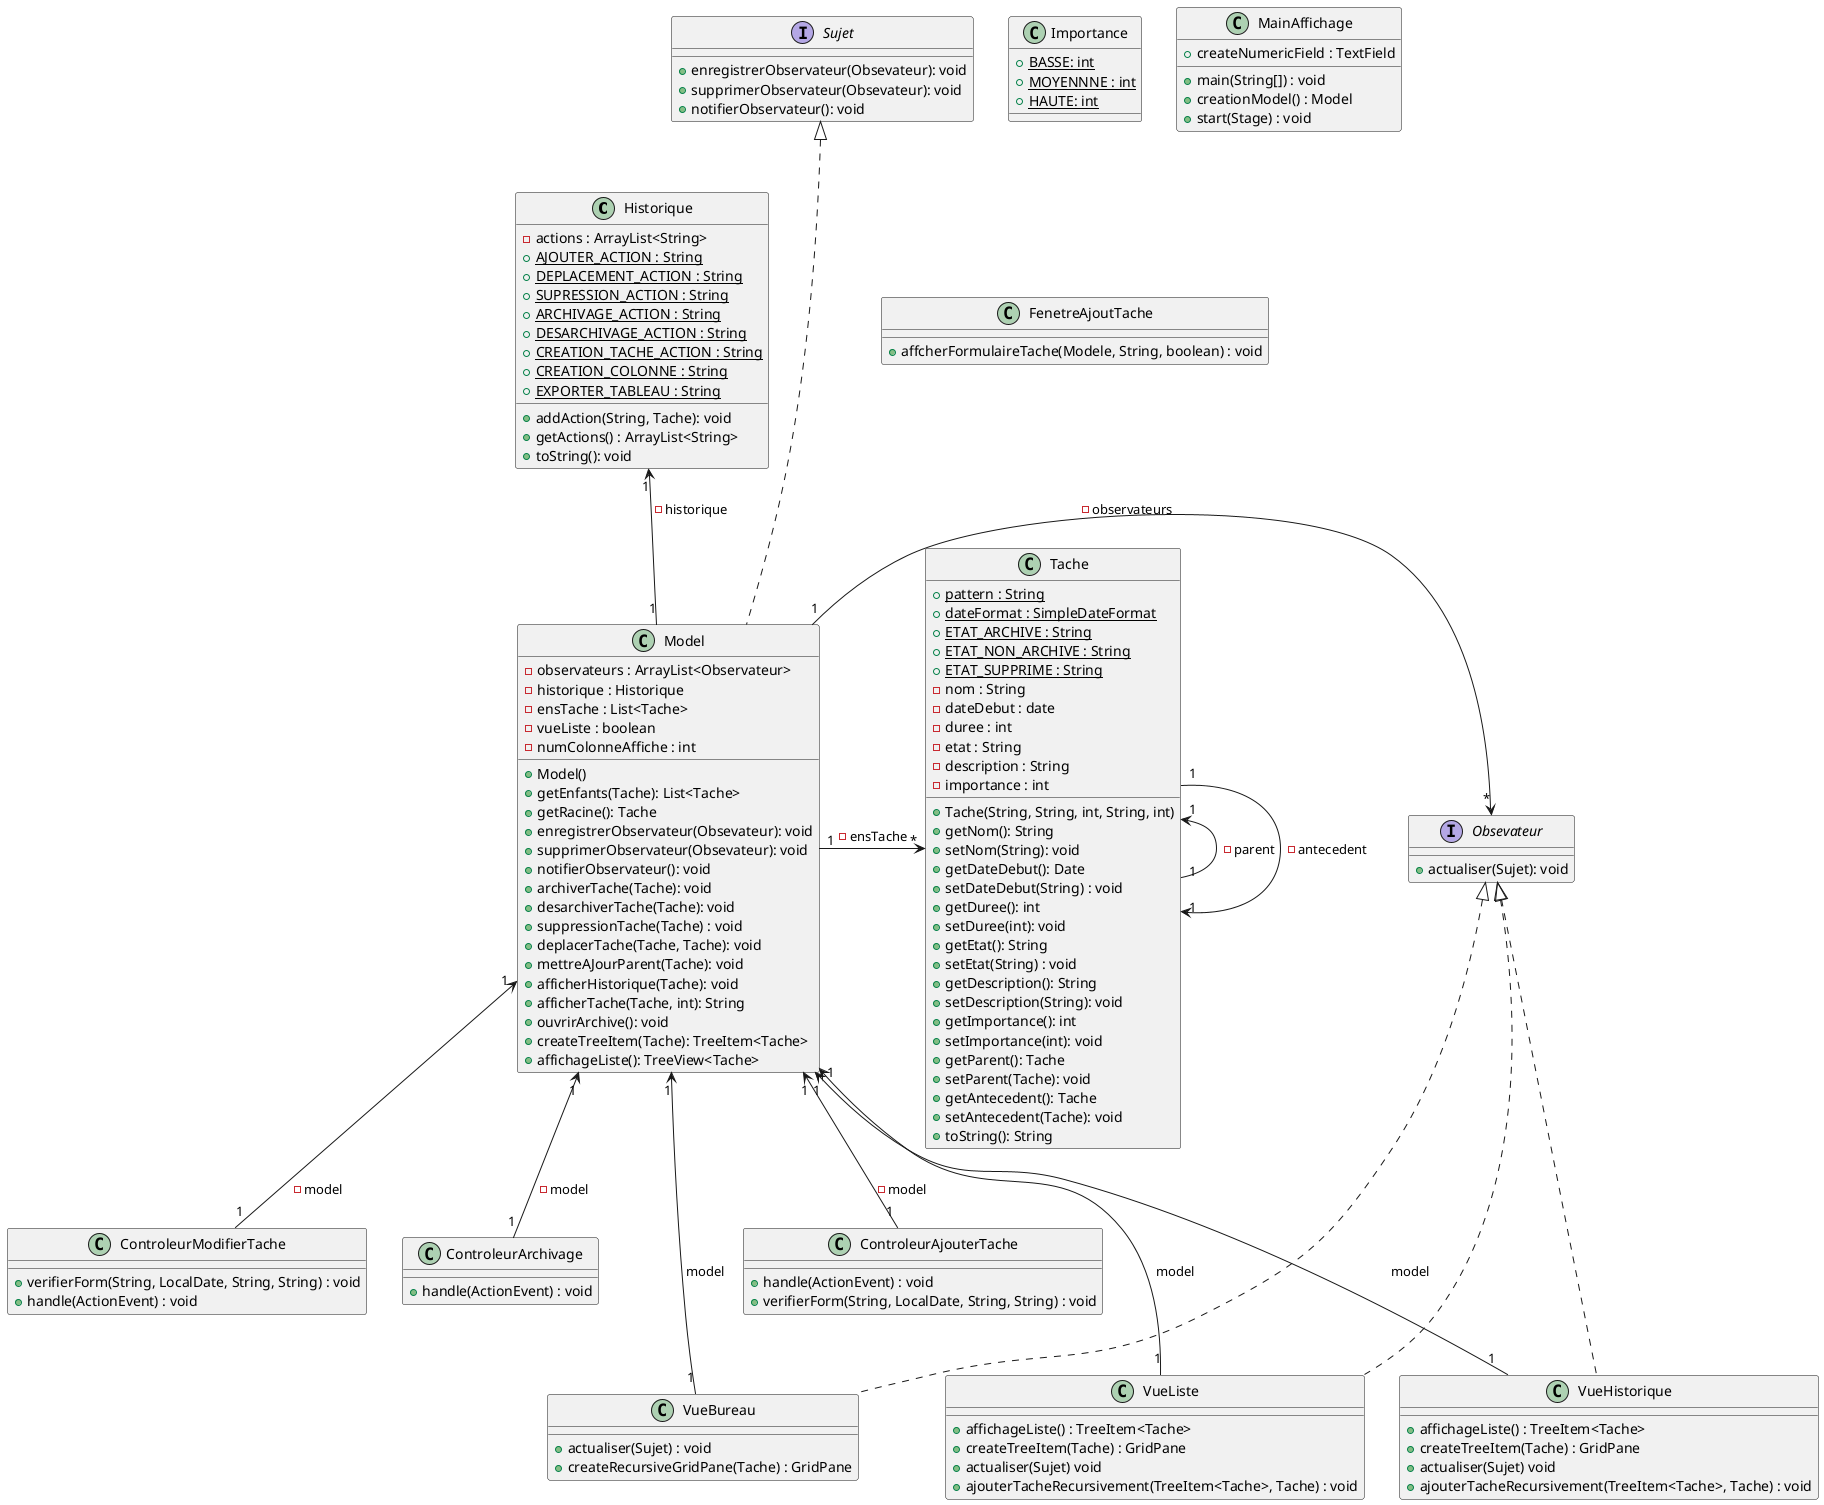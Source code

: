 @startuml



class Historique{
  - actions : ArrayList<String>
  + {static} AJOUTER_ACTION : String
  + {static} DEPLACEMENT_ACTION : String
  + {static} SUPRESSION_ACTION : String
  + {static} ARCHIVAGE_ACTION : String
  + {static} DESARCHIVAGE_ACTION : String
  + {static} CREATION_TACHE_ACTION : String
  + {static} CREATION_COLONNE : String
  + {static} EXPORTER_TABLEAU : String
  + addAction(String, Tache): void
  + getActions() : ArrayList<String>
  + toString(): void
}

class Importance{
  +{static} BASSE: int 
  +{static} MOYENNNE : int
  +{static} HAUTE: int
}

interface Sujet{
  + enregistrerObservateur(Obsevateur): void
  + supprimerObservateur(Obsevateur): void
  + notifierObservateur(): void
}

interface Obsevateur{
  +actualiser(Sujet): void
}


class VueBureau{
  +actualiser(Sujet) : void
  + createRecursiveGridPane(Tache) : GridPane
}

class VueListe{

  + affichageListe() : TreeItem<Tache>
  + createTreeItem(Tache) : GridPane
  + actualiser(Sujet) void
  + ajouterTacheRecursivement(TreeItem<Tache>, Tache) : void
}

class VueHistorique{

  + affichageListe() : TreeItem<Tache>
  + createTreeItem(Tache) : GridPane
  + actualiser(Sujet) void
  + ajouterTacheRecursivement(TreeItem<Tache>, Tache) : void
}


class Model{
  - observateurs : ArrayList<Observateur>
  - historique : Historique
  - ensTache : List<Tache>
  - vueListe : boolean
  - numColonneAffiche : int
  
  + Model()
  + getEnfants(Tache): List<Tache>
  + getRacine(): Tache
  + enregistrerObservateur(Obsevateur): void
  + supprimerObservateur(Obsevateur): void
  + notifierObservateur(): void
  + archiverTache(Tache): void
  + desarchiverTache(Tache): void
  + suppressionTache(Tache) : void
  + deplacerTache(Tache, Tache): void
  + mettreAJourParent(Tache): void
  + afficherHistorique(Tache): void
  + afficherTache(Tache, int): String
  + ouvrirArchive(): void
  + createTreeItem(Tache): TreeItem<Tache>
  + affichageListe(): TreeView<Tache>
}

class MainAffichage{
  + main(String[]) : void
  + creationModel() : Model
  + createNumericField : TextField
  + start(Stage) : void
}

class FenetreAjoutTache{
  + affcherFormulaireTache(Modele, String, boolean) : void
}

class ControleurAjouterTache{
  + handle(ActionEvent) : void
  + verifierForm(String, LocalDate, String, String) : void
}
class ControleurModifierTache{
  + verifierForm(String, LocalDate, String, String) : void
  + handle(ActionEvent) : void
}
class ControleurArchivage{
  + handle(ActionEvent) : void
}


class Tache{
  +{static} pattern : String
  +{static} dateFormat : SimpleDateFormat
  +{static} ETAT_ARCHIVE : String
  +{static} ETAT_NON_ARCHIVE : String
  +{static} ETAT_SUPPRIME : String
  - nom : String
  - dateDebut : date
  - duree : int 
  - etat : String
  - description : String
  - importance : int
  
  + Tache(String, String, int, String, int)
  + getNom(): String
  + setNom(String): void
  + getDateDebut(): Date 
  + setDateDebut(String) : void 
  + getDuree(): int 
  + setDuree(int): void
  + getEtat(): String 
  + setEtat(String) : void
  + getDescription(): String
  + setDescription(String): void
  + getImportance(): int 
  + setImportance(int): void
  + getParent(): Tache 
  + setParent(Tache): void 
  + getAntecedent(): Tache
  + setAntecedent(Tache): void
  + toString(): String 
}

'''Relations

Model -up-.|> Sujet
VueBureau -up-.|> Obsevateur
VueListe -up-.|> Obsevateur
VueHistorique -up-.|> Obsevateur

Model "1" -> "*" Obsevateur : -observateurs
Model "1" -> "*" Tache: -ensTache
Model "1" -up-> "1" Historique: -historique
Model "1"  <-- "1" ControleurModifierTache: -model
Model "1"  <-- "1" ControleurArchivage: -model
Model "1"  <-- "1" ControleurAjouterTache: -model

Tache "1" -left-> "1" Tache : -parent
Tache "1" --> "1" Tache : -antecedent

VueBureau "1" --> "1"  Model : model
VueListe "1" --> "1"  Model : model
VueHistorique "1" --> "1"  Model : model
